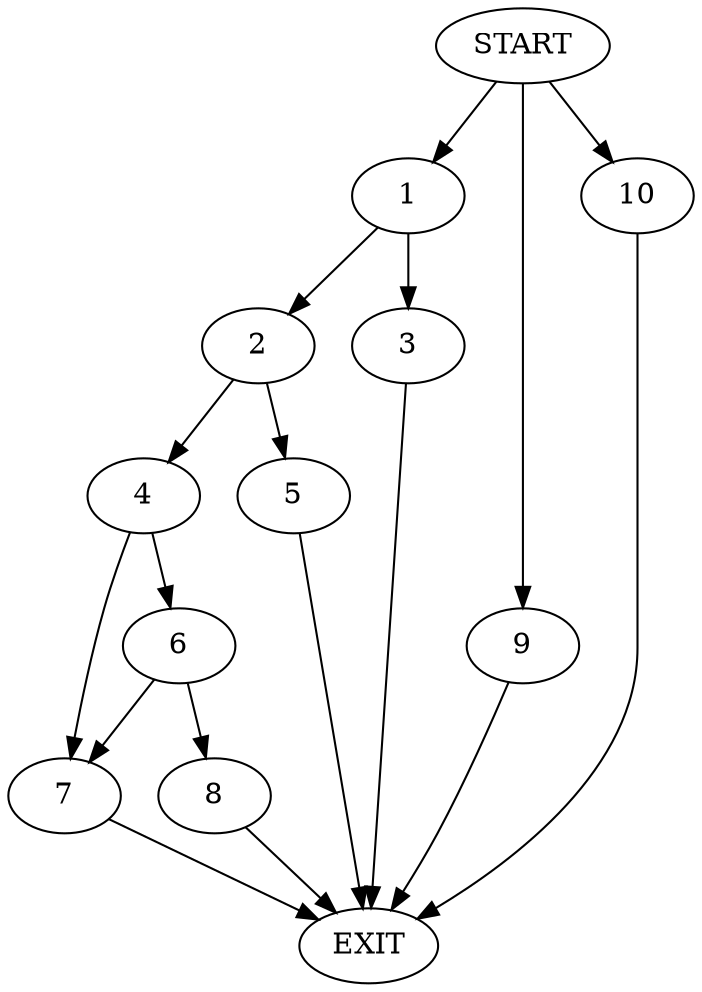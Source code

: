 digraph {
0 [label="START"]
11 [label="EXIT"]
0 -> 1
1 -> 2
1 -> 3
2 -> 4
2 -> 5
3 -> 11
5 -> 11
4 -> 6
4 -> 7
7 -> 11
6 -> 8
6 -> 7
8 -> 11
0 -> 9
9 -> 11
0 -> 10
10 -> 11
}
